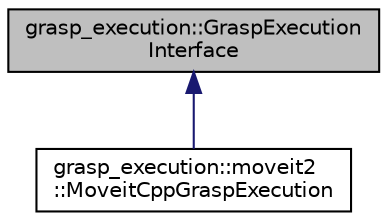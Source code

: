 digraph "grasp_execution::GraspExecutionInterface"
{
 // LATEX_PDF_SIZE
  edge [fontname="Helvetica",fontsize="10",labelfontname="Helvetica",labelfontsize="10"];
  node [fontname="Helvetica",fontsize="10",shape=record];
  Node1 [label="grasp_execution::GraspExecution\lInterface",height=0.2,width=0.4,color="black", fillcolor="grey75", style="filled", fontcolor="black",tooltip=" "];
  Node1 -> Node2 [dir="back",color="midnightblue",fontsize="10",style="solid",fontname="Helvetica"];
  Node2 [label="grasp_execution::moveit2\l::MoveitCppGraspExecution",height=0.2,width=0.4,color="black", fillcolor="white", style="filled",URL="$classgrasp__execution_1_1moveit2_1_1MoveitCppGraspExecution.html",tooltip=" "];
}

